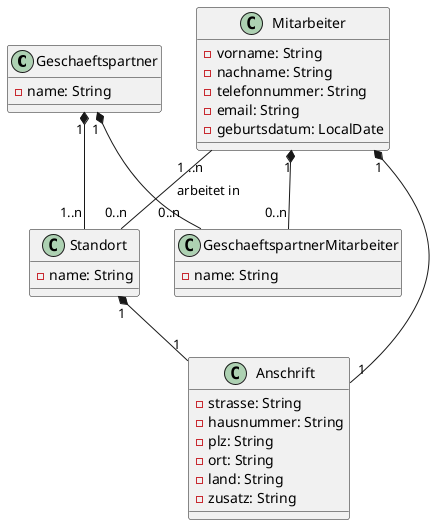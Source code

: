 @startuml

class Geschaeftspartner {
    -name: String
}

class Mitarbeiter {
    -vorname: String
    -nachname: String
    -telefonnummer: String
    -email: String
    -geburtsdatum: LocalDate
}

class GeschaeftspartnerMitarbeiter {
    -name: String
}

class Standort {
    -name: String
}

class Anschrift {
    -strasse: String
    -hausnummer: String
    -plz: String
    -ort: String
    -land: String
    -zusatz: String
}

Geschaeftspartner "1" *-- "0..n" GeschaeftspartnerMitarbeiter
Mitarbeiter "1" *-- "0..n" GeschaeftspartnerMitarbeiter

Mitarbeiter "1" *-- "1" Anschrift
Standort "1" *-- "1" Anschrift

Mitarbeiter "1 ..n" -- "0..n" Standort : arbeitet in
Geschaeftspartner "1" *-- "1..n" Standort

@enduml
